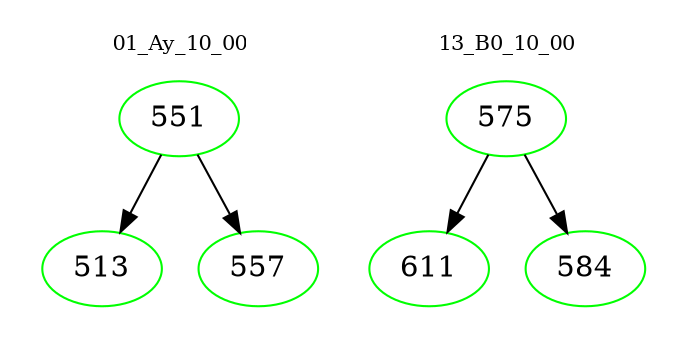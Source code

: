 digraph{
subgraph cluster_0 {
color = white
label = "01_Ay_10_00";
fontsize=10;
T0_551 [label="551", color="green"]
T0_551 -> T0_513 [color="black"]
T0_513 [label="513", color="green"]
T0_551 -> T0_557 [color="black"]
T0_557 [label="557", color="green"]
}
subgraph cluster_1 {
color = white
label = "13_B0_10_00";
fontsize=10;
T1_575 [label="575", color="green"]
T1_575 -> T1_611 [color="black"]
T1_611 [label="611", color="green"]
T1_575 -> T1_584 [color="black"]
T1_584 [label="584", color="green"]
}
}
